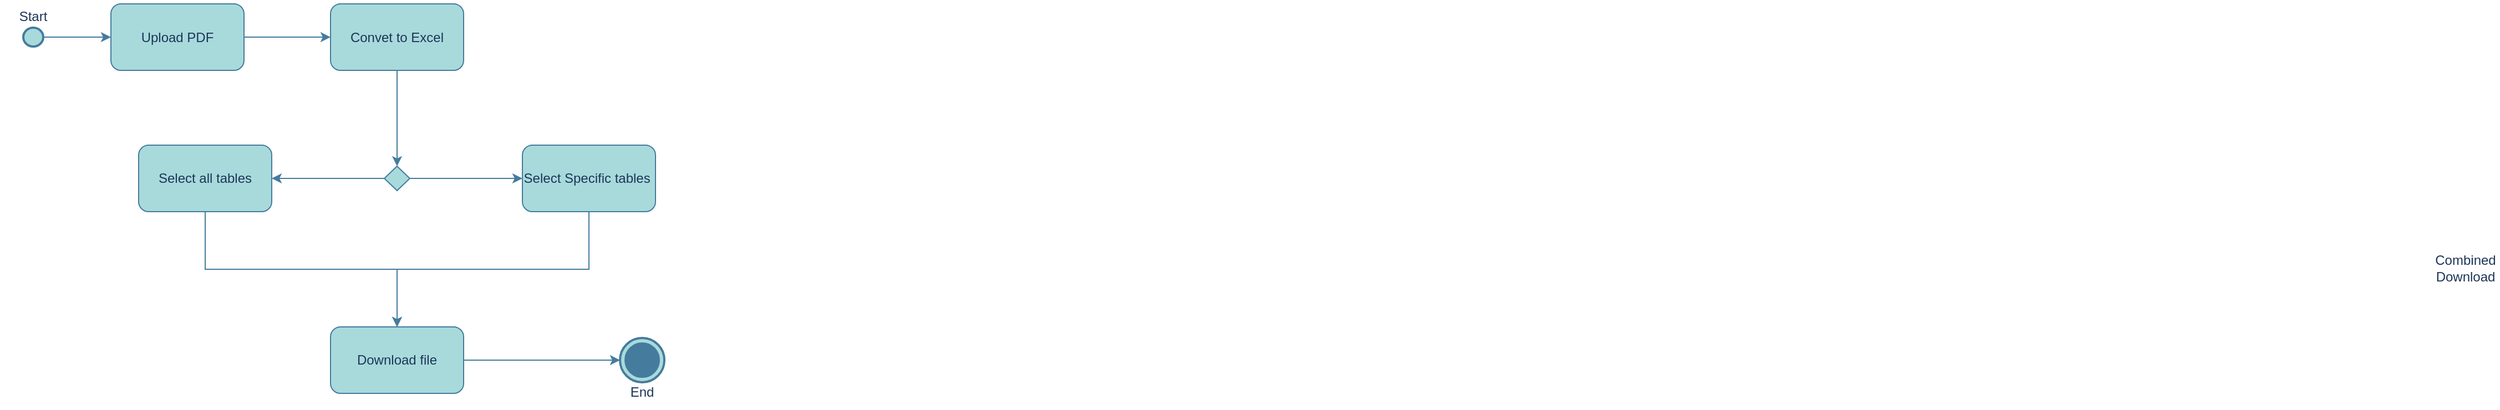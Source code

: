 <mxfile version="23.0.2" type="device">
  <diagram name="Page-1" id="D626KJAHtSIXeSMXO4OB">
    <mxGraphModel dx="1050" dy="621" grid="0" gridSize="10" guides="1" tooltips="1" connect="1" arrows="1" fold="1" page="1" pageScale="1" pageWidth="827" pageHeight="1169" math="0" shadow="0">
      <root>
        <mxCell id="0" />
        <mxCell id="1" parent="0" />
        <mxCell id="GLOnkcEBu_XLJ8Z-0Tgc-3" value="" style="edgeStyle=orthogonalEdgeStyle;rounded=0;orthogonalLoop=1;jettySize=auto;html=1;labelBackgroundColor=none;strokeColor=#457B9D;fontColor=default;" edge="1" parent="1" source="qU3Oe1qsSWi2eJaSDfva-1" target="qU3Oe1qsSWi2eJaSDfva-40">
          <mxGeometry relative="1" as="geometry" />
        </mxCell>
        <mxCell id="qU3Oe1qsSWi2eJaSDfva-1" value="Upload PDF" style="rounded=1;whiteSpace=wrap;html=1;labelBackgroundColor=none;fillColor=#A8DADC;strokeColor=#457B9D;fontColor=#1D3557;" parent="1" vertex="1">
          <mxGeometry x="156" y="70.5" width="120" height="60" as="geometry" />
        </mxCell>
        <mxCell id="qU3Oe1qsSWi2eJaSDfva-5" style="edgeStyle=orthogonalEdgeStyle;rounded=0;orthogonalLoop=1;jettySize=auto;html=1;exitX=1;exitY=0.5;exitDx=0;exitDy=0;labelBackgroundColor=none;strokeColor=#457B9D;fontColor=default;" parent="1" source="qU3Oe1qsSWi2eJaSDfva-4" target="qU3Oe1qsSWi2eJaSDfva-1" edge="1">
          <mxGeometry relative="1" as="geometry" />
        </mxCell>
        <mxCell id="qU3Oe1qsSWi2eJaSDfva-4" value="" style="shape=ellipse;html=1;fillColor=#A8DADC;strokeWidth=2;verticalLabelPosition=bottom;verticalAlignment=top;perimeter=ellipsePerimeter;labelBackgroundColor=none;strokeColor=#457B9D;fontColor=#1D3557;" parent="1" vertex="1">
          <mxGeometry x="77" y="92" width="18" height="17" as="geometry" />
        </mxCell>
        <mxCell id="qU3Oe1qsSWi2eJaSDfva-26" value="Combined Download" style="text;strokeColor=none;align=center;fillColor=none;html=1;verticalAlign=middle;whiteSpace=wrap;rounded=0;labelBackgroundColor=none;fontColor=#1D3557;" parent="1" vertex="1">
          <mxGeometry x="2249.0" y="294.0" width="60" height="30" as="geometry" />
        </mxCell>
        <mxCell id="GLOnkcEBu_XLJ8Z-0Tgc-7" value="" style="edgeStyle=orthogonalEdgeStyle;rounded=0;orthogonalLoop=1;jettySize=auto;html=1;labelBackgroundColor=none;strokeColor=#457B9D;fontColor=default;" edge="1" parent="1" source="qU3Oe1qsSWi2eJaSDfva-40" target="GLOnkcEBu_XLJ8Z-0Tgc-6">
          <mxGeometry relative="1" as="geometry" />
        </mxCell>
        <mxCell id="qU3Oe1qsSWi2eJaSDfva-40" value="Convet to Excel" style="rounded=1;whiteSpace=wrap;html=1;labelBackgroundColor=none;fillColor=#A8DADC;strokeColor=#457B9D;fontColor=#1D3557;" parent="1" vertex="1">
          <mxGeometry x="354" y="70.5" width="120" height="60" as="geometry" />
        </mxCell>
        <mxCell id="qU3Oe1qsSWi2eJaSDfva-46" value="" style="html=1;shape=mxgraph.sysml.actFinal;strokeWidth=2;verticalLabelPosition=bottom;verticalAlignment=top;labelBackgroundColor=none;fillColor=#A8DADC;strokeColor=#457B9D;fontColor=#1D3557;" parent="1" vertex="1">
          <mxGeometry x="615" y="372" width="40" height="40" as="geometry" />
        </mxCell>
        <mxCell id="GLOnkcEBu_XLJ8Z-0Tgc-11" style="edgeStyle=orthogonalEdgeStyle;rounded=0;orthogonalLoop=1;jettySize=auto;html=1;exitX=0.5;exitY=1;exitDx=0;exitDy=0;entryX=0.5;entryY=0;entryDx=0;entryDy=0;labelBackgroundColor=none;strokeColor=#457B9D;fontColor=default;" edge="1" parent="1" source="GLOnkcEBu_XLJ8Z-0Tgc-4" target="GLOnkcEBu_XLJ8Z-0Tgc-10">
          <mxGeometry relative="1" as="geometry" />
        </mxCell>
        <mxCell id="GLOnkcEBu_XLJ8Z-0Tgc-4" value="Select all tables" style="rounded=1;whiteSpace=wrap;html=1;labelBackgroundColor=none;fillColor=#A8DADC;strokeColor=#457B9D;fontColor=#1D3557;" vertex="1" parent="1">
          <mxGeometry x="181" y="198" width="120" height="60" as="geometry" />
        </mxCell>
        <mxCell id="GLOnkcEBu_XLJ8Z-0Tgc-13" style="edgeStyle=orthogonalEdgeStyle;rounded=0;orthogonalLoop=1;jettySize=auto;html=1;entryX=0.5;entryY=0;entryDx=0;entryDy=0;labelBackgroundColor=none;strokeColor=#457B9D;fontColor=default;" edge="1" parent="1" source="GLOnkcEBu_XLJ8Z-0Tgc-5" target="GLOnkcEBu_XLJ8Z-0Tgc-10">
          <mxGeometry relative="1" as="geometry">
            <Array as="points">
              <mxPoint x="587" y="310" />
              <mxPoint x="414" y="310" />
            </Array>
          </mxGeometry>
        </mxCell>
        <mxCell id="GLOnkcEBu_XLJ8Z-0Tgc-5" value="Select Specific tables&amp;nbsp;" style="rounded=1;whiteSpace=wrap;html=1;labelBackgroundColor=none;fillColor=#A8DADC;strokeColor=#457B9D;fontColor=#1D3557;" vertex="1" parent="1">
          <mxGeometry x="527" y="198" width="120" height="60" as="geometry" />
        </mxCell>
        <mxCell id="GLOnkcEBu_XLJ8Z-0Tgc-8" value="" style="edgeStyle=orthogonalEdgeStyle;rounded=0;orthogonalLoop=1;jettySize=auto;html=1;labelBackgroundColor=none;strokeColor=#457B9D;fontColor=default;" edge="1" parent="1" source="GLOnkcEBu_XLJ8Z-0Tgc-6" target="GLOnkcEBu_XLJ8Z-0Tgc-4">
          <mxGeometry relative="1" as="geometry" />
        </mxCell>
        <mxCell id="GLOnkcEBu_XLJ8Z-0Tgc-9" value="" style="edgeStyle=orthogonalEdgeStyle;rounded=0;orthogonalLoop=1;jettySize=auto;html=1;labelBackgroundColor=none;strokeColor=#457B9D;fontColor=default;" edge="1" parent="1" source="GLOnkcEBu_XLJ8Z-0Tgc-6" target="GLOnkcEBu_XLJ8Z-0Tgc-5">
          <mxGeometry relative="1" as="geometry" />
        </mxCell>
        <mxCell id="GLOnkcEBu_XLJ8Z-0Tgc-6" value="" style="rhombus;whiteSpace=wrap;html=1;labelBackgroundColor=none;fillColor=#A8DADC;strokeColor=#457B9D;fontColor=#1D3557;" vertex="1" parent="1">
          <mxGeometry x="402.5" y="217" width="23" height="22" as="geometry" />
        </mxCell>
        <mxCell id="GLOnkcEBu_XLJ8Z-0Tgc-10" value="Download file" style="rounded=1;whiteSpace=wrap;html=1;labelBackgroundColor=none;fillColor=#A8DADC;strokeColor=#457B9D;fontColor=#1D3557;" vertex="1" parent="1">
          <mxGeometry x="354" y="362" width="120" height="60" as="geometry" />
        </mxCell>
        <mxCell id="GLOnkcEBu_XLJ8Z-0Tgc-14" style="edgeStyle=orthogonalEdgeStyle;rounded=0;orthogonalLoop=1;jettySize=auto;html=1;exitX=1;exitY=0.5;exitDx=0;exitDy=0;entryX=0;entryY=0.5;entryDx=0;entryDy=0;entryPerimeter=0;labelBackgroundColor=none;strokeColor=#457B9D;fontColor=default;" edge="1" parent="1" source="GLOnkcEBu_XLJ8Z-0Tgc-10" target="qU3Oe1qsSWi2eJaSDfva-46">
          <mxGeometry relative="1" as="geometry" />
        </mxCell>
        <mxCell id="GLOnkcEBu_XLJ8Z-0Tgc-15" value="End" style="text;strokeColor=none;align=center;fillColor=none;html=1;verticalAlign=middle;whiteSpace=wrap;rounded=0;labelBackgroundColor=none;fontColor=#1D3557;" vertex="1" parent="1">
          <mxGeometry x="605.0" y="406.0" width="60" height="30" as="geometry" />
        </mxCell>
        <mxCell id="GLOnkcEBu_XLJ8Z-0Tgc-16" value="Start" style="text;strokeColor=none;align=center;fillColor=none;html=1;verticalAlign=middle;whiteSpace=wrap;rounded=0;labelBackgroundColor=none;fontColor=#1D3557;" vertex="1" parent="1">
          <mxGeometry x="56.0" y="67.0" width="60" height="30" as="geometry" />
        </mxCell>
      </root>
    </mxGraphModel>
  </diagram>
</mxfile>
